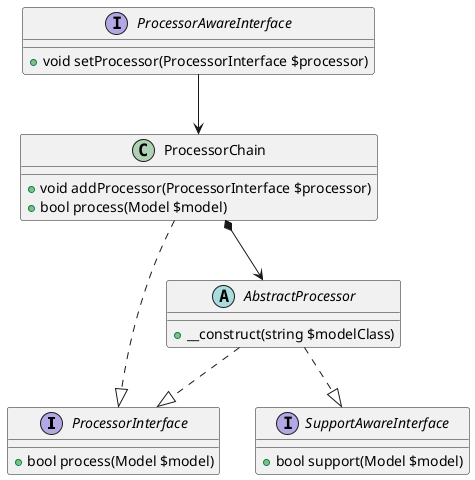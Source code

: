 @startuml

interface ProcessorInterface {
    +bool process(Model $model)
}

abstract class AbstractProcessor {
    + __construct(string $modelClass)
}

AbstractProcessor ..|> ProcessorInterface
AbstractProcessor ..|> SupportAwareInterface

class ProcessorChain {
    +void addProcessor(ProcessorInterface $processor)
    +bool process(Model $model)
}

ProcessorChain *--> AbstractProcessor
ProcessorChain ..|> ProcessorInterface

interface ProcessorAwareInterface {
    +void setProcessor(ProcessorInterface $processor)
}

ProcessorAwareInterface --> ProcessorChain

interface SupportAwareInterface {
    +bool support(Model $model)
}


@enduml